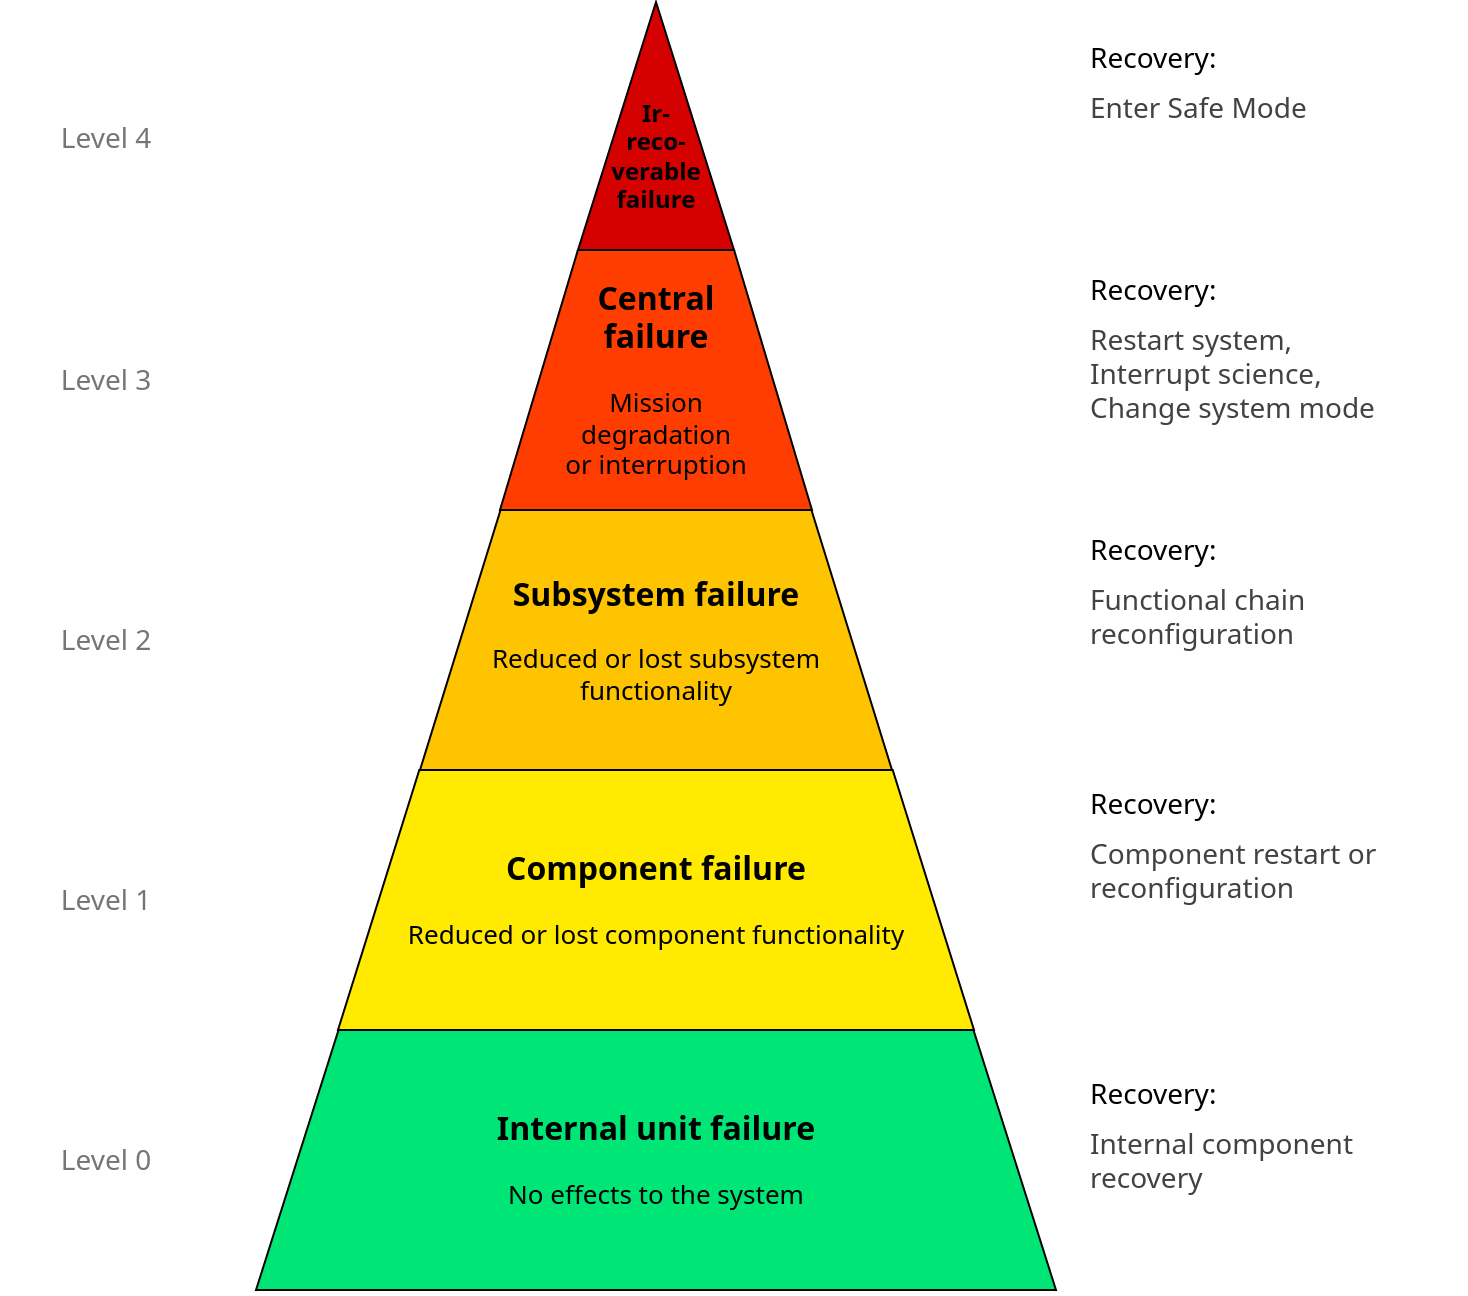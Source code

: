 <mxfile version="14.8.5" type="device"><diagram id="oo81GpsuK6EcvdYBoQr3" name="Page-1"><mxGraphModel dx="1718" dy="988" grid="0" gridSize="10" guides="1" tooltips="1" connect="1" arrows="1" fold="1" page="1" pageScale="1" pageWidth="1100" pageHeight="850" math="0" shadow="0"><root><mxCell id="0"/><mxCell id="1" parent="0"/><mxCell id="GAGrIbmF9m5yKeXpkfrQ-10" value="Ir-&lt;br&gt;reco-&lt;br&gt;verable&lt;br&gt;failure" style="triangle;rotation=0;fillColor=#d50000;whiteSpace=wrap;html=1;fontStyle=1;fontFamily=Noto Sans;fontSource=https%3A%2F%2Ffonts.googleapis.com%2Fcss%3Ffamily%3DNoto%2BSans;direction=north;spacingTop=30;" parent="1" vertex="1"><mxGeometry x="526" y="34" width="78" height="124" as="geometry"/></mxCell><mxCell id="GAGrIbmF9m5yKeXpkfrQ-1" value="&lt;div style=&quot;font-size: 16px&quot;&gt;&lt;font style=&quot;font-size: 16px&quot;&gt;&lt;b&gt;&lt;font data-font-src=&quot;https://fonts.googleapis.com/css?family=Noto+Sans&quot; style=&quot;font-size: 16px&quot; face=&quot;Noto Sans&quot;&gt;Internal unit failure&lt;/font&gt;&lt;/b&gt;&lt;/font&gt;&lt;/div&gt;&lt;div style=&quot;font-size: 13px&quot;&gt;&lt;font style=&quot;font-size: 13px&quot;&gt;&lt;b style=&quot;font-size: 13px&quot;&gt;&lt;font data-font-src=&quot;https://fonts.googleapis.com/css?family=Noto+Sans&quot; style=&quot;font-size: 13px&quot; face=&quot;Noto Sans&quot;&gt;&lt;br style=&quot;font-size: 13px&quot;&gt;&lt;/font&gt;&lt;/b&gt;&lt;/font&gt;&lt;/div&gt;&lt;div style=&quot;font-size: 13px&quot;&gt;&lt;font face=&quot;Noto Sans&quot;&gt;No effects to the system&lt;/font&gt;&lt;font style=&quot;font-size: 13px&quot;&gt;&lt;span style=&quot;font-size: 13px&quot;&gt;&lt;font data-font-src=&quot;https://fonts.googleapis.com/css?family=Noto+Sans&quot; style=&quot;font-size: 13px&quot; face=&quot;Noto Sans&quot;&gt;&lt;br style=&quot;font-size: 13px&quot;&gt;&lt;/font&gt;&lt;/span&gt;&lt;b style=&quot;font-size: 13px&quot;&gt;&lt;font data-font-src=&quot;https://fonts.googleapis.com/css?family=Noto+Sans&quot; style=&quot;font-size: 13px&quot; face=&quot;Noto Sans&quot;&gt;&lt;/font&gt;&lt;/b&gt;&lt;/font&gt;&lt;/div&gt;" style="shape=trapezoid;perimeter=trapezoidPerimeter;whiteSpace=wrap;html=1;fixedSize=1;size=41.276;labelBackgroundColor=none;fillColor=#00e676;fontSize=13;" parent="1" vertex="1"><mxGeometry x="365" y="548" width="400" height="130" as="geometry"/></mxCell><mxCell id="GAGrIbmF9m5yKeXpkfrQ-3" value="&lt;div style=&quot;font-size: 13px&quot;&gt;&lt;font style=&quot;font-size: 13px&quot;&gt;&lt;b style=&quot;font-size: 16px&quot;&gt;&lt;font data-font-src=&quot;https://fonts.googleapis.com/css?family=Noto+Sans&quot; style=&quot;font-size: 16px&quot; face=&quot;Noto Sans&quot;&gt;Component failure&lt;br&gt;&lt;/font&gt;&lt;/b&gt;&lt;/font&gt;&lt;/div&gt;&lt;div style=&quot;font-size: 13px&quot;&gt;&lt;font style=&quot;font-size: 13px&quot;&gt;&lt;b style=&quot;font-size: 13px&quot;&gt;&lt;font data-font-src=&quot;https://fonts.googleapis.com/css?family=Noto+Sans&quot; style=&quot;font-size: 13px&quot; face=&quot;Noto Sans&quot;&gt;&lt;br style=&quot;font-size: 13px&quot;&gt;&lt;/font&gt;&lt;/b&gt;&lt;/font&gt;&lt;/div&gt;&lt;div style=&quot;font-size: 13px&quot;&gt;&lt;font style=&quot;font-size: 13px&quot;&gt;&lt;font style=&quot;font-size: 13px&quot; face=&quot;Noto Sans&quot;&gt;Reduced or lost component functionality&lt;/font&gt;&lt;span style=&quot;font-size: 13px&quot;&gt;&lt;font data-font-src=&quot;https://fonts.googleapis.com/css?family=Noto+Sans&quot; style=&quot;font-size: 13px&quot; face=&quot;Noto Sans&quot;&gt;&lt;br style=&quot;font-size: 13px&quot;&gt;&lt;/font&gt;&lt;/span&gt;&lt;b style=&quot;font-size: 13px&quot;&gt;&lt;font data-font-src=&quot;https://fonts.googleapis.com/css?family=Noto+Sans&quot; style=&quot;font-size: 13px&quot; face=&quot;Noto Sans&quot;&gt;&lt;/font&gt;&lt;/b&gt;&lt;/font&gt;&lt;/div&gt;" style="shape=trapezoid;perimeter=trapezoidPerimeter;whiteSpace=wrap;html=1;fixedSize=1;size=40.655;fillColor=#ffea00;fontSize=13;" parent="1" vertex="1"><mxGeometry x="406" y="418" width="318" height="130" as="geometry"/></mxCell><mxCell id="GAGrIbmF9m5yKeXpkfrQ-4" value="&lt;div style=&quot;font-size: 13px&quot;&gt;&lt;font style=&quot;font-size: 13px&quot;&gt;&lt;b style=&quot;font-size: 16px&quot;&gt;&lt;font data-font-src=&quot;https://fonts.googleapis.com/css?family=Noto+Sans&quot; style=&quot;font-size: 16px&quot; face=&quot;Noto Sans&quot;&gt;Subsystem failure&lt;br style=&quot;font-size: 13px&quot;&gt;&lt;/font&gt;&lt;/b&gt;&lt;/font&gt;&lt;/div&gt;&lt;div style=&quot;font-size: 13px&quot;&gt;&lt;font style=&quot;font-size: 13px&quot;&gt;&lt;b style=&quot;font-size: 13px&quot;&gt;&lt;font data-font-src=&quot;https://fonts.googleapis.com/css?family=Noto+Sans&quot; style=&quot;font-size: 13px&quot; face=&quot;Noto Sans&quot;&gt;&lt;br style=&quot;font-size: 13px&quot;&gt;&lt;/font&gt;&lt;/b&gt;&lt;/font&gt;&lt;/div&gt;&lt;font face=&quot;Noto Sans&quot;&gt;Reduced or lost subsystem functionality&lt;/font&gt;&lt;font style=&quot;font-size: 13px&quot;&gt;&lt;span style=&quot;font-size: 13px&quot;&gt;&lt;font data-font-src=&quot;https://fonts.googleapis.com/css?family=Noto+Sans&quot; style=&quot;font-size: 13px&quot; face=&quot;Noto Sans&quot;&gt;&lt;br style=&quot;font-size: 13px&quot;&gt;&lt;/font&gt;&lt;/span&gt;&lt;b style=&quot;font-size: 13px&quot;&gt;&lt;font data-font-src=&quot;https://fonts.googleapis.com/css?family=Noto+Sans&quot; style=&quot;font-size: 13px&quot; face=&quot;Noto Sans&quot;&gt;&lt;/font&gt;&lt;/b&gt;&lt;/font&gt;" style="shape=trapezoid;perimeter=trapezoidPerimeter;whiteSpace=wrap;html=1;fixedSize=1;size=40.276;fillColor=#ffc400;fontSize=13;" parent="1" vertex="1"><mxGeometry x="447" y="288" width="236" height="130" as="geometry"/></mxCell><mxCell id="GAGrIbmF9m5yKeXpkfrQ-5" value="&lt;div style=&quot;font-size: 13px&quot;&gt;&lt;font style=&quot;font-size: 13px&quot;&gt;&lt;b style=&quot;font-size: 16px&quot;&gt;&lt;font data-font-src=&quot;https://fonts.googleapis.com/css?family=Noto+Sans&quot; style=&quot;font-size: 16px&quot; face=&quot;Noto Sans&quot;&gt;Central&lt;/font&gt;&lt;/b&gt;&lt;/font&gt;&lt;/div&gt;&lt;div style=&quot;font-size: 13px&quot;&gt;&lt;font style=&quot;font-size: 13px&quot;&gt;&lt;b style=&quot;font-size: 16px&quot;&gt;&lt;font data-font-src=&quot;https://fonts.googleapis.com/css?family=Noto+Sans&quot; style=&quot;font-size: 16px&quot; face=&quot;Noto Sans&quot;&gt;failure&lt;br style=&quot;font-size: 13px&quot;&gt;&lt;/font&gt;&lt;/b&gt;&lt;/font&gt;&lt;/div&gt;&lt;div style=&quot;font-size: 13px&quot;&gt;&lt;font style=&quot;font-size: 13px&quot;&gt;&lt;b style=&quot;font-size: 13px&quot;&gt;&lt;font data-font-src=&quot;https://fonts.googleapis.com/css?family=Noto+Sans&quot; style=&quot;font-size: 13px&quot; face=&quot;Noto Sans&quot;&gt;&lt;br style=&quot;font-size: 13px&quot;&gt;&lt;/font&gt;&lt;/b&gt;&lt;/font&gt;&lt;/div&gt;&lt;div style=&quot;font-size: 13px&quot;&gt;&lt;font style=&quot;font-size: 13px&quot;&gt;&lt;font face=&quot;Noto Sans&quot;&gt;Mission&lt;/font&gt;&lt;/font&gt;&lt;/div&gt;&lt;div style=&quot;font-size: 13px&quot;&gt;&lt;font style=&quot;font-size: 13px&quot;&gt;&lt;font face=&quot;Noto Sans&quot;&gt;degradation&lt;/font&gt;&lt;/font&gt;&lt;/div&gt;&lt;div style=&quot;font-size: 13px&quot;&gt;&lt;font style=&quot;font-size: 13px&quot;&gt;&lt;font face=&quot;Noto Sans&quot;&gt;or interruption&lt;/font&gt;&lt;span style=&quot;font-size: 13px&quot;&gt;&lt;font data-font-src=&quot;https://fonts.googleapis.com/css?family=Noto+Sans&quot; style=&quot;font-size: 13px&quot; face=&quot;Noto Sans&quot;&gt;&lt;br style=&quot;font-size: 13px&quot;&gt;&lt;/font&gt;&lt;/span&gt;&lt;/font&gt;&lt;/div&gt;" style="shape=trapezoid;perimeter=trapezoidPerimeter;whiteSpace=wrap;html=1;fixedSize=1;size=38.966;fillColor=#ff3d00;fontSize=13;" parent="1" vertex="1"><mxGeometry x="487" y="158" width="156" height="130" as="geometry"/></mxCell><mxCell id="GAGrIbmF9m5yKeXpkfrQ-11" value="Level 0" style="text;html=1;strokeColor=none;fillColor=none;align=center;verticalAlign=middle;whiteSpace=wrap;rounded=0;labelBackgroundColor=none;fontFamily=Noto Sans;fontSource=https%3A%2F%2Ffonts.googleapis.com%2Fcss%3Ffamily%3DNoto%2BSans;fontSize=14;fontColor=#757575;" parent="1" vertex="1"><mxGeometry x="237" y="603" width="106" height="20" as="geometry"/></mxCell><mxCell id="GAGrIbmF9m5yKeXpkfrQ-12" value="Level 1" style="text;html=1;strokeColor=none;fillColor=none;align=center;verticalAlign=middle;whiteSpace=wrap;rounded=0;labelBackgroundColor=none;fontFamily=Noto Sans;fontSource=https%3A%2F%2Ffonts.googleapis.com%2Fcss%3Ffamily%3DNoto%2BSans;fontSize=14;fontColor=#757575;" parent="1" vertex="1"><mxGeometry x="237" y="473" width="106" height="20" as="geometry"/></mxCell><mxCell id="GAGrIbmF9m5yKeXpkfrQ-14" value="&amp;nbsp;" style="text;whiteSpace=wrap;html=1;fontSize=12;fontFamily=Noto Sans;" parent="1" vertex="1"><mxGeometry x="673" y="225.793" width="23" height="28" as="geometry"/></mxCell><mxCell id="GAGrIbmF9m5yKeXpkfrQ-15" value="Level 2" style="text;html=1;strokeColor=none;fillColor=none;align=center;verticalAlign=middle;whiteSpace=wrap;rounded=0;labelBackgroundColor=none;fontFamily=Noto Sans;fontSource=https%3A%2F%2Ffonts.googleapis.com%2Fcss%3Ffamily%3DNoto%2BSans;fontSize=14;fontColor=#757575;" parent="1" vertex="1"><mxGeometry x="237" y="343" width="106" height="20" as="geometry"/></mxCell><mxCell id="GAGrIbmF9m5yKeXpkfrQ-16" value="Level 3" style="text;html=1;strokeColor=none;fillColor=none;align=center;verticalAlign=middle;whiteSpace=wrap;rounded=0;labelBackgroundColor=none;fontFamily=Noto Sans;fontSource=https%3A%2F%2Ffonts.googleapis.com%2Fcss%3Ffamily%3DNoto%2BSans;fontSize=14;fontColor=#757575;" parent="1" vertex="1"><mxGeometry x="237" y="213" width="106" height="20" as="geometry"/></mxCell><mxCell id="GAGrIbmF9m5yKeXpkfrQ-17" value="Level 4" style="text;html=1;strokeColor=none;fillColor=none;align=center;verticalAlign=middle;whiteSpace=wrap;rounded=0;labelBackgroundColor=none;fontFamily=Noto Sans;fontSource=https%3A%2F%2Ffonts.googleapis.com%2Fcss%3Ffamily%3DNoto%2BSans;fontSize=14;fontColor=#757575;" parent="1" vertex="1"><mxGeometry x="237" y="92" width="106" height="20" as="geometry"/></mxCell><mxCell id="GAGrIbmF9m5yKeXpkfrQ-18" value="Recovery:" style="text;html=1;strokeColor=none;fillColor=none;align=left;verticalAlign=middle;whiteSpace=wrap;rounded=0;labelBackgroundColor=none;fontFamily=Noto Sans;fontSource=https%3A%2F%2Ffonts.googleapis.com%2Fcss%3Ffamily%3DNoto%2BSans;fontSize=14;" parent="1" vertex="1"><mxGeometry x="780" y="570" width="106" height="20" as="geometry"/></mxCell><mxCell id="GAGrIbmF9m5yKeXpkfrQ-19" value="Internal component recovery" style="text;html=1;strokeColor=none;fillColor=none;align=left;verticalAlign=top;whiteSpace=wrap;rounded=0;labelBackgroundColor=none;fontFamily=Noto Sans;fontSource=https%3A%2F%2Ffonts.googleapis.com%2Fcss%3Ffamily%3DNoto%2BSans;fontSize=14;fontColor=#424242;" parent="1" vertex="1"><mxGeometry x="780" y="590" width="190" height="90" as="geometry"/></mxCell><mxCell id="GAGrIbmF9m5yKeXpkfrQ-21" value="Recovery:" style="text;html=1;strokeColor=none;fillColor=none;align=left;verticalAlign=middle;whiteSpace=wrap;rounded=0;labelBackgroundColor=none;fontFamily=Noto Sans;fontSource=https%3A%2F%2Ffonts.googleapis.com%2Fcss%3Ffamily%3DNoto%2BSans;fontSize=14;" parent="1" vertex="1"><mxGeometry x="780" y="425" width="106" height="20" as="geometry"/></mxCell><mxCell id="GAGrIbmF9m5yKeXpkfrQ-22" value="Component restart or reconfiguration" style="text;html=1;strokeColor=none;fillColor=none;align=left;verticalAlign=top;whiteSpace=wrap;rounded=0;labelBackgroundColor=none;fontFamily=Noto Sans;fontSource=https%3A%2F%2Ffonts.googleapis.com%2Fcss%3Ffamily%3DNoto%2BSans;fontSize=14;fontColor=#424242;" parent="1" vertex="1"><mxGeometry x="780" y="445" width="190" height="90" as="geometry"/></mxCell><mxCell id="GAGrIbmF9m5yKeXpkfrQ-24" value="Recovery:" style="text;html=1;strokeColor=none;fillColor=none;align=left;verticalAlign=middle;whiteSpace=wrap;rounded=0;labelBackgroundColor=none;fontFamily=Noto Sans;fontSource=https%3A%2F%2Ffonts.googleapis.com%2Fcss%3Ffamily%3DNoto%2BSans;fontSize=14;" parent="1" vertex="1"><mxGeometry x="780" y="298" width="106" height="20" as="geometry"/></mxCell><mxCell id="GAGrIbmF9m5yKeXpkfrQ-25" value="Functional chain reconfiguration" style="text;html=1;strokeColor=none;fillColor=none;align=left;verticalAlign=top;whiteSpace=wrap;rounded=0;labelBackgroundColor=none;fontFamily=Noto Sans;fontSource=https%3A%2F%2Ffonts.googleapis.com%2Fcss%3Ffamily%3DNoto%2BSans;fontSize=14;fontColor=#424242;" parent="1" vertex="1"><mxGeometry x="780" y="318" width="190" height="90" as="geometry"/></mxCell><mxCell id="GAGrIbmF9m5yKeXpkfrQ-26" value="Recovery:" style="text;html=1;strokeColor=none;fillColor=none;align=left;verticalAlign=middle;whiteSpace=wrap;rounded=0;labelBackgroundColor=none;fontFamily=Noto Sans;fontSource=https%3A%2F%2Ffonts.googleapis.com%2Fcss%3Ffamily%3DNoto%2BSans;fontSize=14;" parent="1" vertex="1"><mxGeometry x="780" y="168" width="106" height="20" as="geometry"/></mxCell><mxCell id="GAGrIbmF9m5yKeXpkfrQ-27" value="&lt;div&gt;Restart system,&lt;/div&gt;&lt;div&gt;Interrupt science,&lt;/div&gt;&lt;div&gt;Change system mode&lt;br&gt;&lt;/div&gt;" style="text;html=1;strokeColor=none;fillColor=none;align=left;verticalAlign=top;whiteSpace=wrap;rounded=0;labelBackgroundColor=none;fontFamily=Noto Sans;fontSource=https%3A%2F%2Ffonts.googleapis.com%2Fcss%3Ffamily%3DNoto%2BSans;fontSize=14;fontColor=#424242;" parent="1" vertex="1"><mxGeometry x="780" y="188" width="190" height="90" as="geometry"/></mxCell><mxCell id="GAGrIbmF9m5yKeXpkfrQ-28" value="Recovery:" style="text;html=1;strokeColor=none;fillColor=none;align=left;verticalAlign=middle;whiteSpace=wrap;rounded=0;labelBackgroundColor=none;fontFamily=Noto Sans;fontSource=https%3A%2F%2Ffonts.googleapis.com%2Fcss%3Ffamily%3DNoto%2BSans;fontSize=14;" parent="1" vertex="1"><mxGeometry x="780" y="52" width="106" height="20" as="geometry"/></mxCell><mxCell id="GAGrIbmF9m5yKeXpkfrQ-29" value="Enter Safe Mode" style="text;html=1;strokeColor=none;fillColor=none;align=left;verticalAlign=top;whiteSpace=wrap;rounded=0;labelBackgroundColor=none;fontFamily=Noto Sans;fontSource=https%3A%2F%2Ffonts.googleapis.com%2Fcss%3Ffamily%3DNoto%2BSans;fontSize=14;fontColor=#424242;" parent="1" vertex="1"><mxGeometry x="780" y="72" width="190" height="90" as="geometry"/></mxCell></root></mxGraphModel></diagram></mxfile>